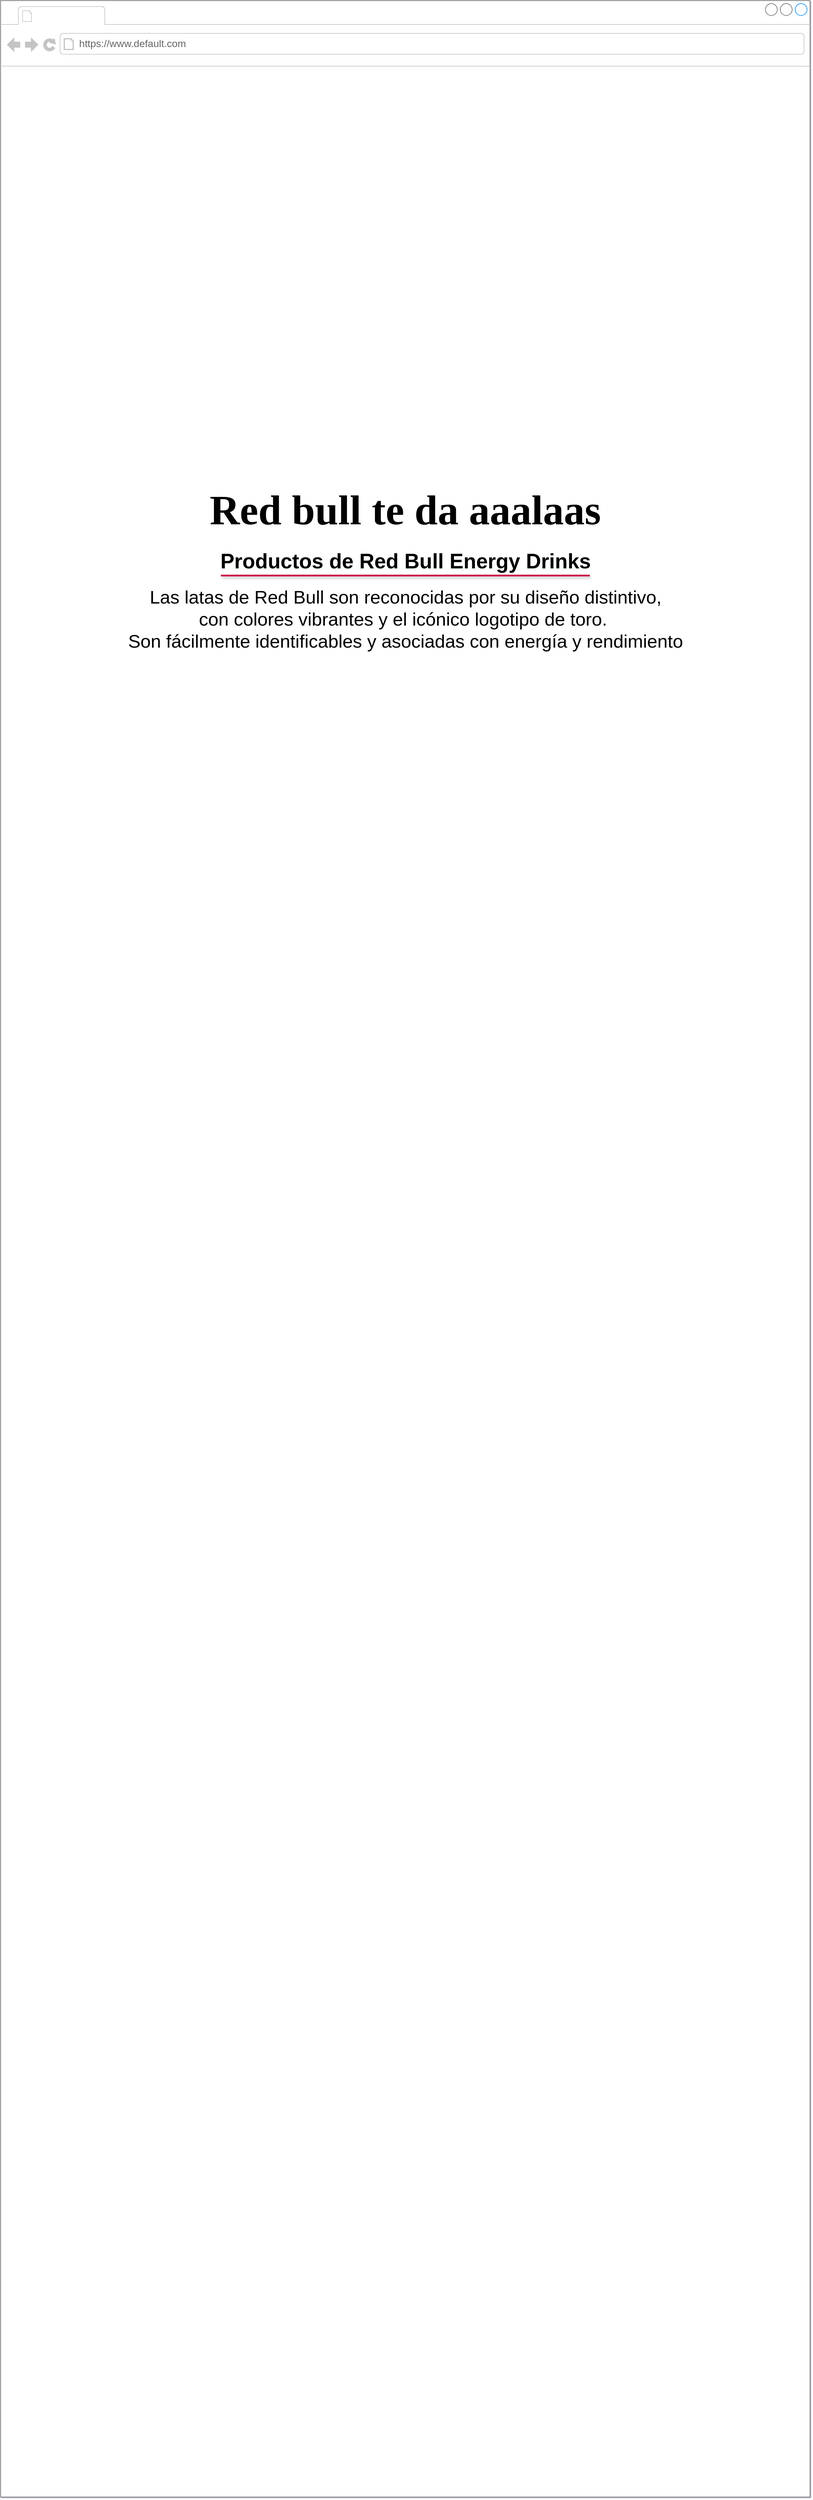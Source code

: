 <mxfile version="24.4.0" type="github">
  <diagram name="Page-1" id="2cc2dc42-3aac-f2a9-1cec-7a8b7cbee084">
    <mxGraphModel dx="2757" dy="1291" grid="1" gridSize="10" guides="1" tooltips="1" connect="1" arrows="1" fold="1" page="1" pageScale="1" pageWidth="1100" pageHeight="850" background="#ffffff" math="0" shadow="1">
      <root>
        <mxCell id="0" />
        <mxCell id="1" parent="0" />
        <mxCell id="7026571954dc6520-1" value="" style="strokeWidth=1;shadow=0;dashed=0;align=center;html=1;shape=mxgraph.mockup.containers.browserWindow;rSize=0;strokeColor=#666666;mainText=,;recursiveResize=0;rounded=0;labelBackgroundColor=none;fontFamily=Verdana;fontSize=12;movable=0;resizable=0;rotatable=0;deletable=0;editable=0;locked=1;connectable=0;" parent="1" vertex="1">
          <mxGeometry x="30" y="20" width="1360" height="4190" as="geometry" />
        </mxCell>
        <mxCell id="7026571954dc6520-3" value="https://www.default.com" style="strokeWidth=1;shadow=0;dashed=0;align=center;html=1;shape=mxgraph.mockup.containers.anchor;rSize=0;fontSize=17;fontColor=#666666;align=left;" parent="7026571954dc6520-1" vertex="1">
          <mxGeometry x="130" y="60" width="250" height="26" as="geometry" />
        </mxCell>
        <mxCell id="a02MxgG03ArspsyofswT-11" value="" style="shape=image;imageAspect=0;aspect=fixed;verticalLabelPosition=bottom;verticalAlign=top;image=https://img.redbull.com/redbullcom/static/redbullcom-logo_double-with-text.svg;shadow=1;" parent="1" vertex="1">
          <mxGeometry x="60" y="150" width="437.5" height="70" as="geometry" />
        </mxCell>
        <mxCell id="a02MxgG03ArspsyofswT-33" value="&lt;div&gt;&lt;span style=&quot;font-size: 70px;&quot;&gt;Red bull te da aaalaas&lt;/span&gt;&lt;/div&gt;" style="text;strokeColor=none;fillColor=none;html=1;align=center;verticalAlign=middle;whiteSpace=wrap;rounded=0;fontSize=16;shadow=1;fontFamily=Lexend Deca;fontSource=https%3A%2F%2Ffonts.googleapis.com%2Fcss%3Ffamily%3DLexend%2BDeca;fontStyle=1" parent="1" vertex="1">
          <mxGeometry x="240" y="785" width="940" height="180" as="geometry" />
        </mxCell>
        <mxCell id="a02MxgG03ArspsyofswT-41" value="&lt;font style=&quot;font-size: 35px;&quot;&gt;Productos de Red Bull Energy Drinks&lt;/font&gt;" style="text;strokeColor=none;fillColor=none;html=1;fontSize=24;fontStyle=1;verticalAlign=middle;align=center;" parent="1" vertex="1">
          <mxGeometry x="470" y="930" width="480" height="60" as="geometry" />
        </mxCell>
        <mxCell id="a02MxgG03ArspsyofswT-43" value="&lt;span style=&quot;font-weight: normal; font-size: 31px;&quot;&gt;Las latas de Red Bull son reconocidas por su diseño distintivo,&lt;/span&gt;&lt;div style=&quot;font-size: 31px;&quot;&gt;&lt;span style=&quot;font-weight: normal; font-size: 31px;&quot;&gt;con colores vibrantes y el icónico logotipo de toro.&amp;nbsp;&lt;/span&gt;&lt;/div&gt;&lt;div style=&quot;font-size: 31px;&quot;&gt;&lt;span style=&quot;font-weight: normal; font-size: 31px;&quot;&gt;Son fácilmente&amp;nbsp;&lt;/span&gt;&lt;span style=&quot;font-weight: normal; background-color: initial; font-size: 31px;&quot;&gt;identificables y asociadas con energía y rendimiento&lt;/span&gt;&lt;/div&gt;" style="text;strokeColor=none;fillColor=none;html=1;fontSize=31;fontStyle=1;verticalAlign=middle;align=center;shadow=1;" parent="1" vertex="1">
          <mxGeometry x="265" y="1003" width="890" height="110" as="geometry" />
        </mxCell>
        <mxCell id="LNRK3aASnY0LgrBdUQAr-4" value="" style="group" vertex="1" connectable="0" parent="1">
          <mxGeometry x="409.5" y="310" width="601" height="520" as="geometry" />
        </mxCell>
        <mxCell id="a02MxgG03ArspsyofswT-9" value="" style="shape=image;imageAspect=0;aspect=fixed;verticalLabelPosition=bottom;verticalAlign=top;image=https://www.redbull.com/energydrink/v1/resources/contentful/images/lcr8qbvxj7mh/49vvqHYs4A3Hk8zGxXZmOh/c9d35419eb2cbf998b8519c5da248243/DRES_AR_TROPICAL-250ml_ambient_front_redbullcom.png?h=680&amp;fm=webp&amp;q=90;fontSize=16;textShadow=1;" parent="LNRK3aASnY0LgrBdUQAr-4" vertex="1">
          <mxGeometry y="110" width="150" height="388.06" as="geometry" />
        </mxCell>
        <mxCell id="a02MxgG03ArspsyofswT-8" value="" style="shape=image;imageAspect=0;aspect=fixed;verticalLabelPosition=bottom;verticalAlign=top;image=https://www.redbull.com/energydrink/v1/resources/contentful/images/lcr8qbvxj7mh/7i1CdySFo6pTw50YDW5Qvt/ab7135449a405c83e35e54f9a896dc75/DRES_AR_SUMMER-CactusFruit-250ml_ambient_front_redbullcom.png?h=680&amp;fm=webp&amp;q=90;fontSize=16;textShadow=1;" parent="LNRK3aASnY0LgrBdUQAr-4" vertex="1">
          <mxGeometry x="95" y="70.2" width="170" height="439.8" as="geometry" />
        </mxCell>
        <mxCell id="a02MxgG03ArspsyofswT-10" value="" style="shape=image;imageAspect=0;aspect=fixed;verticalLabelPosition=bottom;verticalAlign=top;image=https://www.redbull.com/energydrink/v1/resources/contentful/images/lcr8qbvxj7mh/5PJzn25mMH5oVLZgFAUqDM/280394ae984e1cb75678ed720729091e/DRES_AR_RED-Watermelon-250ml_ambient_front_redbullcom.png?h=680&amp;fm=webp&amp;q=90;fontSize=16;textShadow=1;" parent="LNRK3aASnY0LgrBdUQAr-4" vertex="1">
          <mxGeometry x="451" y="110" width="150" height="388.06" as="geometry" />
        </mxCell>
        <mxCell id="a02MxgG03ArspsyofswT-7" value="" style="shape=image;imageAspect=0;aspect=fixed;verticalLabelPosition=bottom;verticalAlign=top;image=https://www.redbull.com/energydrink/v1/resources/contentful/images/lcr8qbvxj7mh/HOAyCPIEPyw8Z9eMejpFV/8a4aeb3c22b35a081197ab93e8c8aa43/DRES_AR_SUGARFREE-250ml_ambient_front_redbullcom.png?h=680&amp;fm=webp&amp;q=90;fontSize=16;textShadow=1;" parent="LNRK3aASnY0LgrBdUQAr-4" vertex="1">
          <mxGeometry x="337" y="70.2" width="170" height="439.8" as="geometry" />
        </mxCell>
        <mxCell id="a02MxgG03ArspsyofswT-6" value="" style="shape=image;imageAspect=0;aspect=fixed;verticalLabelPosition=bottom;verticalAlign=top;image=https://www.redbull.com/energydrink/v1/resources/contentful/images/lcr8qbvxj7mh/eyz1nHwgaDd9TKO6jslKD/1964dc02d78dc20fe267d864d5fabe14/DRES_AR_ED-250ml_cold_closed_front_redbullcom.png?w=315&amp;fm=webp&amp;q=90;fontSize=16;textShadow=1;" parent="LNRK3aASnY0LgrBdUQAr-4" vertex="1">
          <mxGeometry x="189.5" width="201" height="520" as="geometry" />
        </mxCell>
        <mxCell id="LNRK3aASnY0LgrBdUQAr-9" value="" style="line;strokeWidth=3;html=1;fillColor=default;strokeColor=#CC1C4A;fillStyle=auto;gradientColor=none;shadow=1;labelBorderColor=none;textShadow=1;" vertex="1" parent="1">
          <mxGeometry x="400" y="980" width="620" height="10" as="geometry" />
        </mxCell>
      </root>
    </mxGraphModel>
  </diagram>
</mxfile>
